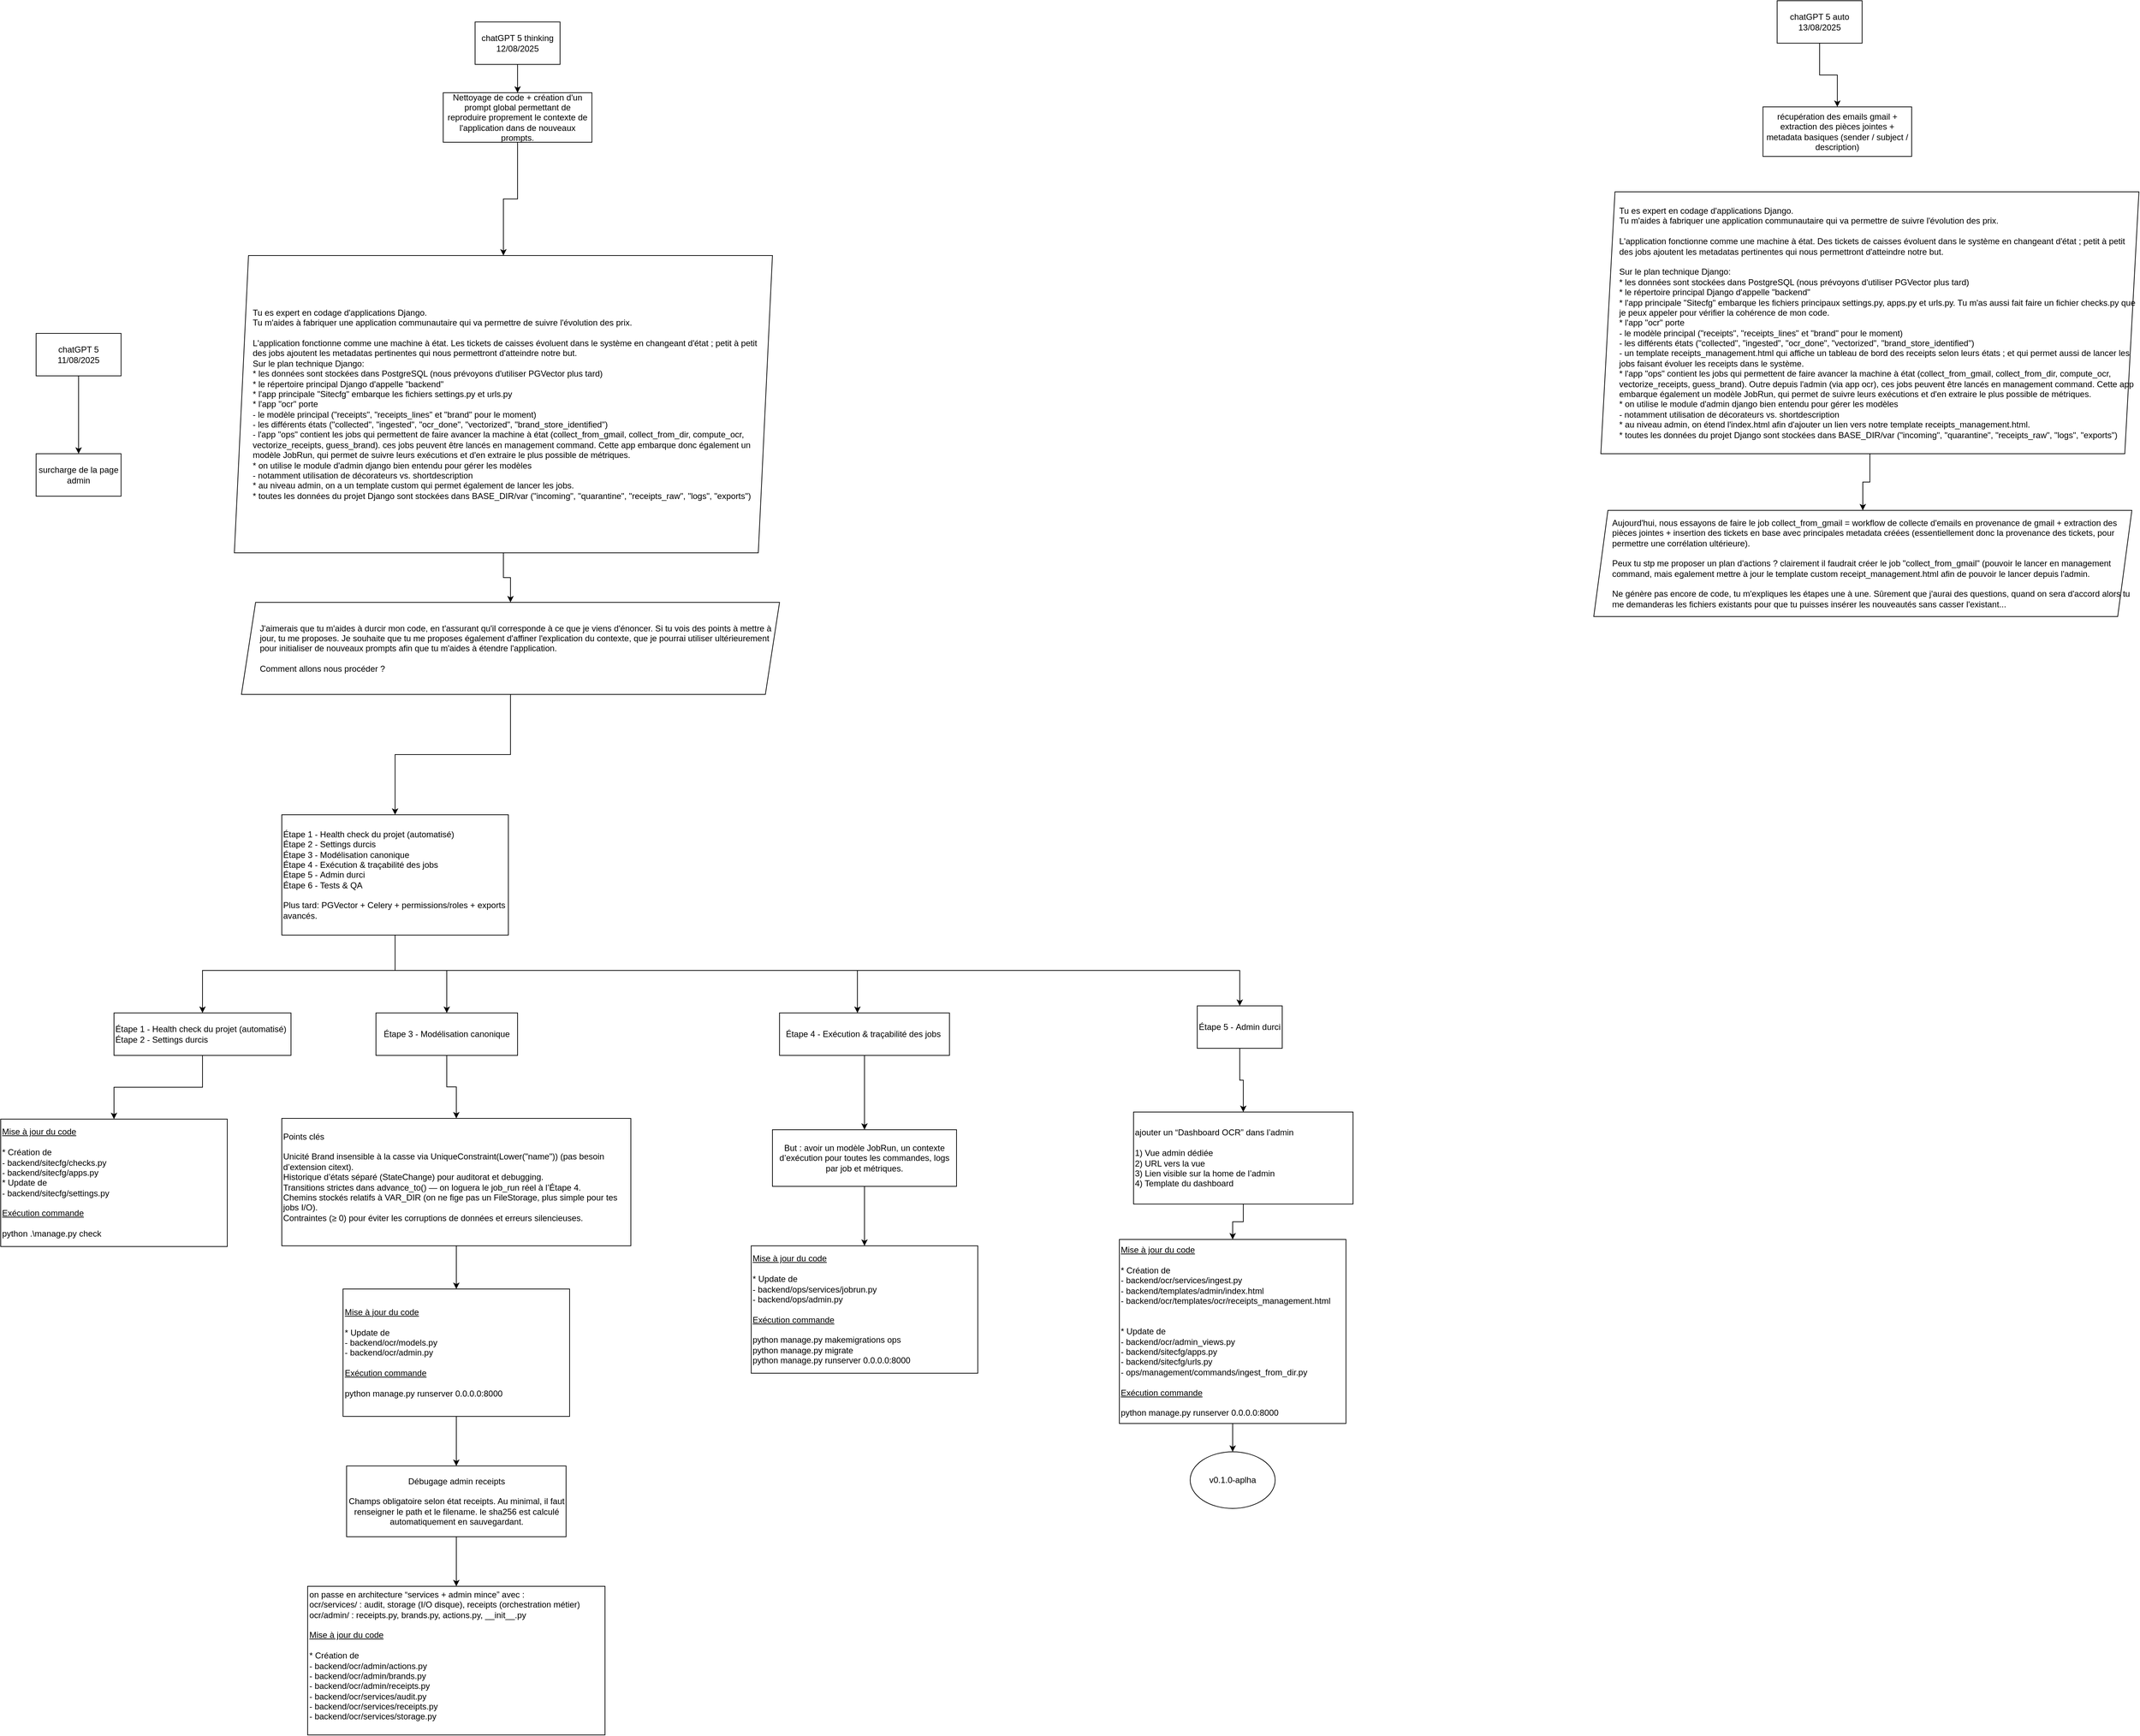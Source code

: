 <mxfile version="28.0.6">
  <diagram name="Page-1" id="8cAgOMzsa88dXhZdrE5C">
    <mxGraphModel dx="1042" dy="1891" grid="1" gridSize="10" guides="1" tooltips="1" connect="1" arrows="1" fold="1" page="1" pageScale="1" pageWidth="827" pageHeight="1169" math="0" shadow="0">
      <root>
        <mxCell id="0" />
        <mxCell id="1" parent="0" />
        <mxCell id="dkjHgfxtDHa3xEaJLgyd-1" style="edgeStyle=orthogonalEdgeStyle;rounded=0;orthogonalLoop=1;jettySize=auto;html=1;" parent="1" source="loap9uXRFmGftXZ2aNcR-1" target="loap9uXRFmGftXZ2aNcR-2" edge="1">
          <mxGeometry relative="1" as="geometry" />
        </mxCell>
        <mxCell id="loap9uXRFmGftXZ2aNcR-1" value="chatGPT 5&lt;div&gt;11/08/2025&lt;/div&gt;" style="rounded=0;whiteSpace=wrap;html=1;" parent="1" vertex="1">
          <mxGeometry x="160" y="60" width="120" height="60" as="geometry" />
        </mxCell>
        <mxCell id="loap9uXRFmGftXZ2aNcR-2" value="surcharge de la page admin" style="rounded=0;whiteSpace=wrap;html=1;" parent="1" vertex="1">
          <mxGeometry x="160" y="230" width="120" height="60" as="geometry" />
        </mxCell>
        <mxCell id="dkjHgfxtDHa3xEaJLgyd-6" style="edgeStyle=orthogonalEdgeStyle;rounded=0;orthogonalLoop=1;jettySize=auto;html=1;" parent="1" source="5na9Em1bIuvDeGic2Il7-7" target="dkjHgfxtDHa3xEaJLgyd-5" edge="1">
          <mxGeometry relative="1" as="geometry" />
        </mxCell>
        <mxCell id="5na9Em1bIuvDeGic2Il7-8" style="edgeStyle=orthogonalEdgeStyle;rounded=0;orthogonalLoop=1;jettySize=auto;html=1;" edge="1" parent="1" source="dkjHgfxtDHa3xEaJLgyd-2" target="5na9Em1bIuvDeGic2Il7-7">
          <mxGeometry relative="1" as="geometry" />
        </mxCell>
        <mxCell id="dkjHgfxtDHa3xEaJLgyd-2" value="Nettoyage de code + création d&#39;un prompt global permettant de reproduire proprement le contexte de l&#39;application dans de nouveaux prompts." style="rounded=0;whiteSpace=wrap;html=1;" parent="1" vertex="1">
          <mxGeometry x="735" y="-280" width="210" height="70" as="geometry" />
        </mxCell>
        <mxCell id="dkjHgfxtDHa3xEaJLgyd-3" style="edgeStyle=orthogonalEdgeStyle;rounded=0;orthogonalLoop=1;jettySize=auto;html=1;" parent="1" source="dkjHgfxtDHa3xEaJLgyd-4" target="dkjHgfxtDHa3xEaJLgyd-2" edge="1">
          <mxGeometry relative="1" as="geometry">
            <mxPoint x="840" y="-250" as="targetPoint" />
          </mxGeometry>
        </mxCell>
        <mxCell id="dkjHgfxtDHa3xEaJLgyd-4" value="chatGPT 5 thinking&lt;div&gt;12/08/2025&lt;/div&gt;" style="rounded=0;whiteSpace=wrap;html=1;" parent="1" vertex="1">
          <mxGeometry x="780" y="-380" width="120" height="60" as="geometry" />
        </mxCell>
        <mxCell id="dkjHgfxtDHa3xEaJLgyd-45" style="edgeStyle=orthogonalEdgeStyle;rounded=0;orthogonalLoop=1;jettySize=auto;html=1;" parent="1" source="dkjHgfxtDHa3xEaJLgyd-5" target="dkjHgfxtDHa3xEaJLgyd-44" edge="1">
          <mxGeometry relative="1" as="geometry" />
        </mxCell>
        <mxCell id="dkjHgfxtDHa3xEaJLgyd-5" value="&lt;div&gt;&lt;span style=&quot;background-color: transparent; color: light-dark(rgb(0, 0, 0), rgb(255, 255, 255));&quot;&gt;&lt;div style=&quot;&quot;&gt;J&#39;aimerais que tu m&#39;aides à durcir mon code, en t&#39;assurant qu&#39;il corresponde à ce que je viens d&#39;énoncer. Si tu vois des points à mettre à jour, tu me proposes. Je souhaite que tu me proposes également d&#39;affiner l&#39;explication du contexte, que je pourrai utiliser ultérieurement pour initialiser de nouveaux prompts afin que tu m&#39;aides à étendre l&#39;application.&lt;br&gt;&lt;br&gt;Comment allons nous procéder ?&lt;/div&gt;&lt;/span&gt;&lt;span style=&quot;background-color: transparent; color: light-dark(rgb(0, 0, 0), rgb(255, 255, 255));&quot;&gt;&lt;/span&gt;&lt;/div&gt;" style="shape=parallelogram;perimeter=parallelogramPerimeter;whiteSpace=wrap;html=1;fixedSize=1;align=left;spacingLeft=24;" parent="1" vertex="1">
          <mxGeometry x="450" y="440" width="760" height="130" as="geometry" />
        </mxCell>
        <mxCell id="dkjHgfxtDHa3xEaJLgyd-7" value="&lt;div&gt;&lt;span style=&quot;background-color: transparent; color: light-dark(rgb(0, 0, 0), rgb(255, 255, 255));&quot;&gt;Aujourd&#39;hui, nous essayons de faire le job&amp;nbsp;&lt;/span&gt;&lt;span style=&quot;background-color: transparent; color: light-dark(rgb(0, 0, 0), rgb(255, 255, 255));&quot;&gt;collect_from_gmail&amp;nbsp;&lt;/span&gt;&lt;span style=&quot;background-color: transparent; color: light-dark(rgb(0, 0, 0), rgb(255, 255, 255));&quot;&gt;= workflow de collecte d&#39;emails en provenance de gmail + extraction des pièces jointes + insertion des tickets en base avec principales metadata créées (essentiellement donc la provenance des tickets, pour permettre une corrélation ultérieure).&lt;/span&gt;&lt;/div&gt;&lt;div&gt;&lt;span style=&quot;background-color: transparent; color: light-dark(rgb(0, 0, 0), rgb(255, 255, 255));&quot;&gt;&lt;div style=&quot;&quot;&gt;&lt;span style=&quot;background-color: transparent; color: light-dark(rgb(0, 0, 0), rgb(255, 255, 255));&quot;&gt;&lt;br&gt;Peux tu stp me proposer un plan d&#39;actions ? clairement il faudrait créer le job &quot;collect_from_gmail&quot; (pouvoir le lancer en management command, mais egalement mettre à jour le template custom receipt_management.html afin de pouvoir le lancer depuis l&#39;admin.&lt;br&gt;&lt;br&gt;Ne génère pas encore de code, tu m&#39;expliques les étapes une à une. Sûrement que j&#39;aurai des questions, quand on sera d&#39;accord alors tu me demanderas les fichiers existants pour que tu puisses insérer les nouveautés sans casser l&#39;existant...&lt;/span&gt;&lt;/div&gt;&lt;/span&gt;&lt;span style=&quot;background-color: transparent; color: light-dark(rgb(0, 0, 0), rgb(255, 255, 255));&quot;&gt;&lt;/span&gt;&lt;/div&gt;" style="shape=parallelogram;perimeter=parallelogramPerimeter;whiteSpace=wrap;html=1;fixedSize=1;align=left;spacingLeft=24;" parent="1" vertex="1">
          <mxGeometry x="2360" y="310" width="760" height="150" as="geometry" />
        </mxCell>
        <mxCell id="dkjHgfxtDHa3xEaJLgyd-8" value="récupération des emails gmail + extraction des pièces jointes + metadata basiques (sender / subject / description)" style="rounded=0;whiteSpace=wrap;html=1;" parent="1" vertex="1">
          <mxGeometry x="2599" y="-260" width="210" height="70" as="geometry" />
        </mxCell>
        <mxCell id="dkjHgfxtDHa3xEaJLgyd-27" value="&lt;u&gt;Mise à jour du code&lt;/u&gt;&lt;div&gt;&lt;br&gt;* Création de&amp;nbsp;&lt;br&gt;&lt;div&gt;- backend/sitecfg/checks.py&lt;/div&gt;&lt;div&gt;- backend/sitecfg/apps.py&lt;br&gt;&lt;span style=&quot;text-align: center;&quot;&gt;* Update de&amp;nbsp;&lt;/span&gt;&lt;br style=&quot;text-align: center;&quot;&gt;&lt;span style=&quot;text-align: center;&quot;&gt;- backend/sitecfg/settings.py&lt;br&gt;&lt;br&gt;&lt;u&gt;Exécution&amp;nbsp;&lt;/u&gt;&lt;/span&gt;&lt;span style=&quot;text-align: center; background-color: transparent; color: light-dark(rgb(0, 0, 0), rgb(255, 255, 255));&quot;&gt;&lt;u&gt;commande&lt;br&gt;&lt;/u&gt;&lt;br&gt;&lt;/span&gt;&lt;span style=&quot;text-align: center;&quot;&gt;python .\manage.py check&lt;/span&gt;&lt;span style=&quot;text-align: center; background-color: transparent; color: light-dark(rgb(0, 0, 0), rgb(255, 255, 255));&quot;&gt;&lt;/span&gt;&lt;/div&gt;&lt;/div&gt;" style="rounded=0;whiteSpace=wrap;html=1;align=left;" parent="1" vertex="1">
          <mxGeometry x="110" y="1170" width="320" height="180" as="geometry" />
        </mxCell>
        <mxCell id="dkjHgfxtDHa3xEaJLgyd-48" style="edgeStyle=orthogonalEdgeStyle;rounded=0;orthogonalLoop=1;jettySize=auto;html=1;" parent="1" source="dkjHgfxtDHa3xEaJLgyd-44" target="dkjHgfxtDHa3xEaJLgyd-47" edge="1">
          <mxGeometry relative="1" as="geometry">
            <Array as="points">
              <mxPoint x="667" y="960" />
              <mxPoint x="395" y="960" />
            </Array>
          </mxGeometry>
        </mxCell>
        <mxCell id="dkjHgfxtDHa3xEaJLgyd-51" style="edgeStyle=orthogonalEdgeStyle;rounded=0;orthogonalLoop=1;jettySize=auto;html=1;" parent="1" source="dkjHgfxtDHa3xEaJLgyd-44" target="dkjHgfxtDHa3xEaJLgyd-50" edge="1">
          <mxGeometry relative="1" as="geometry">
            <mxPoint x="827" y="970" as="sourcePoint" />
            <mxPoint x="1470" y="1155" as="targetPoint" />
            <Array as="points">
              <mxPoint x="667" y="960" />
              <mxPoint x="1860" y="960" />
            </Array>
          </mxGeometry>
        </mxCell>
        <mxCell id="dkjHgfxtDHa3xEaJLgyd-55" style="edgeStyle=orthogonalEdgeStyle;rounded=0;orthogonalLoop=1;jettySize=auto;html=1;" parent="1" source="dkjHgfxtDHa3xEaJLgyd-44" target="dkjHgfxtDHa3xEaJLgyd-54" edge="1">
          <mxGeometry relative="1" as="geometry">
            <Array as="points">
              <mxPoint x="667" y="960" />
              <mxPoint x="740" y="960" />
            </Array>
          </mxGeometry>
        </mxCell>
        <mxCell id="dkjHgfxtDHa3xEaJLgyd-44" value="&lt;span style=&quot;text-align: center;&quot; data-end=&quot;276&quot; data-start=&quot;227&quot;&gt;&lt;span style=&quot;&quot; data-end=&quot;276&quot; data-start=&quot;227&quot;&gt;Étape 1 -&amp;nbsp;&lt;/span&gt;Health check du projet (automatisé)&lt;br&gt;&lt;/span&gt;&lt;div&gt;&lt;span style=&quot;text-align: center;&quot; data-end=&quot;276&quot; data-start=&quot;227&quot;&gt;&lt;span data-end=&quot;721&quot; data-start=&quot;692&quot;&gt;&lt;span style=&quot;background-color: transparent; color: light-dark(rgb(0, 0, 0), rgb(255, 255, 255));&quot; data-end=&quot;276&quot; data-start=&quot;227&quot;&gt;&lt;span data-end=&quot;721&quot; data-start=&quot;692&quot;&gt;Étape 2 -&amp;nbsp;&lt;/span&gt;&lt;/span&gt;Settings durcis&lt;br&gt;&lt;span data-end=&quot;1105&quot; data-start=&quot;1069&quot;&gt;&lt;span data-end=&quot;276&quot; data-start=&quot;227&quot;&gt;&lt;span data-end=&quot;721&quot; data-start=&quot;692&quot;&gt;&lt;span data-end=&quot;1105&quot; data-start=&quot;1069&quot;&gt;Étape 3 -&amp;nbsp;&lt;/span&gt;&lt;/span&gt;&lt;/span&gt;Modélisation canonique&lt;br&gt;&lt;span data-end=&quot;1663&quot; data-start=&quot;1617&quot;&gt;&lt;span data-end=&quot;276&quot; data-start=&quot;227&quot;&gt;&lt;span data-end=&quot;721&quot; data-start=&quot;692&quot;&gt;&lt;span data-end=&quot;1105&quot; data-start=&quot;1069&quot;&gt;&lt;span data-end=&quot;1663&quot; data-start=&quot;1617&quot;&gt;Étape 4 -&amp;nbsp;&lt;/span&gt;&lt;/span&gt;&lt;/span&gt;&lt;/span&gt;Exécution &amp;amp; traçabilité des jobs&amp;nbsp;&lt;/span&gt;&lt;/span&gt;&lt;/span&gt;&lt;/span&gt;&lt;/div&gt;&lt;div&gt;&lt;span style=&quot;text-align: center;&quot; data-end=&quot;276&quot; data-start=&quot;227&quot;&gt;&lt;span data-end=&quot;721&quot; data-start=&quot;692&quot;&gt;&lt;span data-end=&quot;1105&quot; data-start=&quot;1069&quot;&gt;&lt;span data-end=&quot;1663&quot; data-start=&quot;1617&quot;&gt;&lt;span data-end=&quot;2118&quot; data-start=&quot;2093&quot;&gt;&lt;span style=&quot;background-color: transparent; color: light-dark(rgb(0, 0, 0), rgb(255, 255, 255));&quot; data-end=&quot;276&quot; data-start=&quot;227&quot;&gt;&lt;span data-end=&quot;721&quot; data-start=&quot;692&quot;&gt;Étape 5 -&amp;nbsp;&lt;/span&gt;&lt;/span&gt;Admin durci&lt;/span&gt;&lt;/span&gt;&lt;/span&gt;&lt;/span&gt;&lt;/span&gt;&lt;/div&gt;&lt;div&gt;&lt;span style=&quot;text-align: center;&quot; data-end=&quot;276&quot; data-start=&quot;227&quot;&gt;&lt;span data-end=&quot;721&quot; data-start=&quot;692&quot;&gt;&lt;span data-end=&quot;1105&quot; data-start=&quot;1069&quot;&gt;&lt;span data-end=&quot;1663&quot; data-start=&quot;1617&quot;&gt;&lt;span data-end=&quot;2118&quot; data-start=&quot;2093&quot;&gt;&lt;span data-end=&quot;2527&quot; data-start=&quot;2503&quot;&gt;&lt;span style=&quot;background-color: transparent; color: light-dark(rgb(0, 0, 0), rgb(255, 255, 255));&quot; data-end=&quot;276&quot; data-start=&quot;227&quot;&gt;&lt;span data-end=&quot;721&quot; data-start=&quot;692&quot;&gt;Étape 6 -&amp;nbsp;&lt;/span&gt;&lt;/span&gt;Tests &amp;amp; QA&lt;/span&gt;&lt;/span&gt;&lt;/span&gt;&lt;/span&gt;&lt;/span&gt;&lt;/span&gt;&lt;/div&gt;&lt;div&gt;&lt;span style=&quot;background-color: transparent; color: light-dark(rgb(0, 0, 0), rgb(255, 255, 255)); text-align: center;&quot;&gt;&lt;br&gt;&lt;/span&gt;&lt;/div&gt;&lt;div&gt;&lt;span style=&quot;background-color: transparent; color: light-dark(rgb(0, 0, 0), rgb(255, 255, 255)); text-align: center;&quot;&gt;Plus tard:&amp;nbsp;PGVector + Celery + permissions/roles + exports avancés.&lt;/span&gt;&lt;/div&gt;" style="rounded=0;whiteSpace=wrap;html=1;align=left;fontStyle=0" parent="1" vertex="1">
          <mxGeometry x="507" y="740" width="320" height="170" as="geometry" />
        </mxCell>
        <mxCell id="dkjHgfxtDHa3xEaJLgyd-49" style="edgeStyle=orthogonalEdgeStyle;rounded=0;orthogonalLoop=1;jettySize=auto;html=1;" parent="1" source="dkjHgfxtDHa3xEaJLgyd-47" target="dkjHgfxtDHa3xEaJLgyd-27" edge="1">
          <mxGeometry relative="1" as="geometry" />
        </mxCell>
        <mxCell id="dkjHgfxtDHa3xEaJLgyd-47" value="&lt;span data-start=&quot;227&quot; data-end=&quot;276&quot;&gt;&lt;span data-start=&quot;227&quot; data-end=&quot;276&quot;&gt;Étape 1 -&amp;nbsp;&lt;/span&gt;Health check du projet (automatisé)&lt;br&gt;&lt;span data-start=&quot;227&quot; data-end=&quot;276&quot; style=&quot;color: light-dark(rgb(0, 0, 0), rgb(255, 255, 255)); background-color: transparent;&quot;&gt;&lt;span data-start=&quot;692&quot; data-end=&quot;721&quot;&gt;Étape 2 -&amp;nbsp;&lt;/span&gt;&lt;/span&gt;Settings durcis&lt;br&gt;&lt;/span&gt;" style="rounded=0;whiteSpace=wrap;html=1;align=left;" parent="1" vertex="1">
          <mxGeometry x="270" y="1020" width="250" height="60" as="geometry" />
        </mxCell>
        <mxCell id="dkjHgfxtDHa3xEaJLgyd-53" style="edgeStyle=orthogonalEdgeStyle;rounded=0;orthogonalLoop=1;jettySize=auto;html=1;" parent="1" source="dkjHgfxtDHa3xEaJLgyd-50" target="dkjHgfxtDHa3xEaJLgyd-52" edge="1">
          <mxGeometry relative="1" as="geometry" />
        </mxCell>
        <mxCell id="dkjHgfxtDHa3xEaJLgyd-50" value="&lt;div style=&quot;text-align: left;&quot;&gt;&lt;span style=&quot;text-align: center;&quot; data-end=&quot;276&quot; data-start=&quot;227&quot;&gt;&lt;span style=&quot;background-color: transparent; color: light-dark(rgb(0, 0, 0), rgb(255, 255, 255));&quot; data-end=&quot;276&quot; data-start=&quot;227&quot;&gt;&lt;span data-end=&quot;721&quot; data-start=&quot;692&quot;&gt;Étape 5 -&amp;nbsp;&lt;/span&gt;&lt;/span&gt;Admin durci&lt;/span&gt;&lt;/div&gt;" style="rounded=0;whiteSpace=wrap;html=1;" parent="1" vertex="1">
          <mxGeometry x="1800" y="1010" width="120" height="60" as="geometry" />
        </mxCell>
        <mxCell id="5na9Em1bIuvDeGic2Il7-2" style="edgeStyle=orthogonalEdgeStyle;rounded=0;orthogonalLoop=1;jettySize=auto;html=1;" edge="1" parent="1" source="dkjHgfxtDHa3xEaJLgyd-52" target="5na9Em1bIuvDeGic2Il7-1">
          <mxGeometry relative="1" as="geometry" />
        </mxCell>
        <mxCell id="dkjHgfxtDHa3xEaJLgyd-52" value="&lt;div&gt;ajouter un “Dashboard OCR” dans l’admin&lt;/div&gt;&lt;div&gt;&lt;br&gt;&lt;/div&gt;&lt;div&gt;1) Vue admin dédiée&lt;/div&gt;&lt;div&gt;2) URL vers la vue&lt;/div&gt;&lt;div&gt;3) Lien visible sur la home de l’admin&lt;/div&gt;&lt;div&gt;4) Template du dashboard&lt;/div&gt;" style="rounded=0;whiteSpace=wrap;html=1;align=left;" parent="1" vertex="1">
          <mxGeometry x="1710" y="1160" width="310" height="130" as="geometry" />
        </mxCell>
        <mxCell id="dkjHgfxtDHa3xEaJLgyd-57" style="edgeStyle=orthogonalEdgeStyle;rounded=0;orthogonalLoop=1;jettySize=auto;html=1;" parent="1" source="dkjHgfxtDHa3xEaJLgyd-54" target="dkjHgfxtDHa3xEaJLgyd-56" edge="1">
          <mxGeometry relative="1" as="geometry" />
        </mxCell>
        <mxCell id="dkjHgfxtDHa3xEaJLgyd-54" value="&lt;span data-end=&quot;276&quot; data-start=&quot;227&quot;&gt;Étape 3 -&amp;nbsp;&lt;/span&gt;Modélisation canonique" style="rounded=0;whiteSpace=wrap;html=1;" parent="1" vertex="1">
          <mxGeometry x="640" y="1020" width="200" height="60" as="geometry" />
        </mxCell>
        <mxCell id="qobuwuR_mwM1VG5iIdwQ-2" style="edgeStyle=orthogonalEdgeStyle;rounded=0;orthogonalLoop=1;jettySize=auto;html=1;" parent="1" source="dkjHgfxtDHa3xEaJLgyd-56" target="qobuwuR_mwM1VG5iIdwQ-1" edge="1">
          <mxGeometry relative="1" as="geometry" />
        </mxCell>
        <mxCell id="dkjHgfxtDHa3xEaJLgyd-56" value="Points clés&lt;div&gt;&lt;br&gt;&lt;div&gt;Unicité Brand insensible à la casse via UniqueConstraint(Lower(&quot;name&quot;)) (pas besoin d’extension citext).&lt;/div&gt;&lt;div&gt;Historique d’états séparé (StateChange) pour auditorat et debugging.&lt;/div&gt;&lt;div&gt;Transitions strictes dans advance_to() — on loguera le job_run réel à l’Étape 4.&lt;/div&gt;&lt;div&gt;Chemins stockés relatifs à VAR_DIR (on ne fige pas un FileStorage, plus simple pour tes jobs I/O).&lt;/div&gt;&lt;div&gt;Contraintes (≥ 0) pour éviter les corruptions de données et erreurs silencieuses.&lt;/div&gt;&lt;div&gt;&lt;br&gt;&lt;/div&gt;&lt;/div&gt;" style="rounded=0;whiteSpace=wrap;html=1;align=left;" parent="1" vertex="1">
          <mxGeometry x="507" y="1169" width="493" height="180" as="geometry" />
        </mxCell>
        <mxCell id="qobuwuR_mwM1VG5iIdwQ-4" style="edgeStyle=orthogonalEdgeStyle;rounded=0;orthogonalLoop=1;jettySize=auto;html=1;" parent="1" source="qobuwuR_mwM1VG5iIdwQ-1" target="qobuwuR_mwM1VG5iIdwQ-3" edge="1">
          <mxGeometry relative="1" as="geometry" />
        </mxCell>
        <mxCell id="qobuwuR_mwM1VG5iIdwQ-1" value="&lt;u&gt;Mise à jour du code&lt;/u&gt;&lt;div&gt;&lt;br&gt;&lt;div&gt;&lt;span style=&quot;text-align: center;&quot;&gt;* Update de&amp;nbsp;&lt;/span&gt;&lt;br style=&quot;text-align: center;&quot;&gt;&lt;span style=&quot;text-align: center;&quot;&gt;- backend/ocr/models.py&lt;br&gt;&lt;/span&gt;&lt;span style=&quot;text-align: center;&quot;&gt;- backend/ocr/admin.py&lt;/span&gt;&lt;br style=&quot;text-align: center;&quot;&gt;&lt;span style=&quot;text-align: center;&quot;&gt;&lt;br&gt;&lt;/span&gt;&lt;/div&gt;&lt;div&gt;&lt;span style=&quot;text-align: center;&quot;&gt;&lt;u&gt;Exécution&amp;nbsp;&lt;/u&gt;&lt;/span&gt;&lt;span style=&quot;text-align: center; background-color: transparent; color: light-dark(rgb(0, 0, 0), rgb(255, 255, 255));&quot;&gt;&lt;u&gt;commande&lt;br&gt;&lt;/u&gt;&lt;br&gt;&lt;/span&gt;&lt;span style=&quot;text-align: center;&quot;&gt;python&amp;nbsp;&lt;/span&gt;&lt;span style=&quot;text-align: center; background-color: transparent;&quot;&gt;&lt;/span&gt;&lt;span style=&quot;background-color: transparent;&quot;&gt;manage.py runserver 0.0.0.0:8000&lt;/span&gt;&lt;/div&gt;&lt;/div&gt;" style="rounded=0;whiteSpace=wrap;html=1;align=left;" parent="1" vertex="1">
          <mxGeometry x="593.5" y="1410" width="320" height="180" as="geometry" />
        </mxCell>
        <mxCell id="qobuwuR_mwM1VG5iIdwQ-6" style="edgeStyle=orthogonalEdgeStyle;rounded=0;orthogonalLoop=1;jettySize=auto;html=1;" parent="1" source="qobuwuR_mwM1VG5iIdwQ-3" target="qobuwuR_mwM1VG5iIdwQ-5" edge="1">
          <mxGeometry relative="1" as="geometry" />
        </mxCell>
        <mxCell id="qobuwuR_mwM1VG5iIdwQ-3" value="Débugage admin receipts&lt;br&gt;&lt;br&gt;Champs obligatoire selon état receipts. Au minimal, il faut renseigner le path et le filename. le sha256 est calculé automatiquement en sauvegardant." style="rounded=0;whiteSpace=wrap;html=1;" parent="1" vertex="1">
          <mxGeometry x="598.5" y="1660" width="310" height="100" as="geometry" />
        </mxCell>
        <mxCell id="qobuwuR_mwM1VG5iIdwQ-5" value="&lt;div&gt;on passe en architecture “services + admin mince” avec :&lt;/div&gt;&lt;div&gt;ocr/services/ : audit, storage (I/O disque), receipts (orchestration métier)&lt;/div&gt;&lt;div&gt;ocr/admin/ : receipts.py, brands.py, actions.py, __init__.py&lt;/div&gt;&lt;div&gt;&lt;br&gt;&lt;u&gt;Mise à jour du code&lt;/u&gt;&lt;div&gt;&lt;br&gt;&lt;div&gt;&lt;span style=&quot;text-align: center;&quot;&gt;* Création de&amp;nbsp;&lt;br&gt;-&amp;nbsp;&lt;/span&gt;&lt;span style=&quot;background-color: transparent;&quot;&gt;backend/ocr/admin/actions.py&lt;/span&gt;&lt;/div&gt;&lt;div&gt;&lt;span style=&quot;text-align: center; background-color: transparent; color: light-dark(rgb(0, 0, 0), rgb(255, 255, 255));&quot;&gt;- backend/ocr/admin/brands.py&lt;/span&gt;&lt;/div&gt;&lt;div&gt;&lt;span style=&quot;text-align: center; background-color: transparent; color: light-dark(rgb(0, 0, 0), rgb(255, 255, 255));&quot;&gt;- backend/ocr/admin/receipts.py&lt;/span&gt;&lt;/div&gt;&lt;div&gt;&lt;span style=&quot;text-align: center; background-color: transparent; color: light-dark(rgb(0, 0, 0), rgb(255, 255, 255));&quot;&gt;- backend/ocr/services/audit.py&lt;/span&gt;&lt;/div&gt;&lt;div&gt;&lt;span style=&quot;text-align: center; background-color: transparent; color: light-dark(rgb(0, 0, 0), rgb(255, 255, 255));&quot;&gt;- backend/ocr/services/receipts.py&lt;/span&gt;&lt;/div&gt;&lt;div&gt;&lt;span style=&quot;text-align: center; background-color: transparent; color: light-dark(rgb(0, 0, 0), rgb(255, 255, 255));&quot;&gt;- backend/ocr/services/storage.py&lt;/span&gt;&lt;/div&gt;&lt;div&gt;&lt;span style=&quot;text-align: center;&quot;&gt;&amp;nbsp;&lt;/span&gt;&lt;br style=&quot;text-align: center;&quot;&gt;&lt;/div&gt;&lt;/div&gt;&lt;/div&gt;" style="rounded=0;whiteSpace=wrap;html=1;align=left;" parent="1" vertex="1">
          <mxGeometry x="543.5" y="1830" width="420" height="210" as="geometry" />
        </mxCell>
        <mxCell id="qobuwuR_mwM1VG5iIdwQ-10" style="edgeStyle=orthogonalEdgeStyle;rounded=0;orthogonalLoop=1;jettySize=auto;html=1;" parent="1" source="qobuwuR_mwM1VG5iIdwQ-7" target="qobuwuR_mwM1VG5iIdwQ-9" edge="1">
          <mxGeometry relative="1" as="geometry" />
        </mxCell>
        <mxCell id="qobuwuR_mwM1VG5iIdwQ-7" value="&lt;div style=&quot;text-align: left;&quot;&gt;&lt;span style=&quot;text-align: center;&quot; data-end=&quot;276&quot; data-start=&quot;227&quot;&gt;&lt;span data-end=&quot;276&quot; data-start=&quot;227&quot;&gt;&lt;span data-end=&quot;721&quot; data-start=&quot;692&quot;&gt;&lt;span data-end=&quot;1105&quot; data-start=&quot;1069&quot;&gt;&lt;span data-end=&quot;1663&quot; data-start=&quot;1617&quot;&gt;Étape 4 -&amp;nbsp;&lt;/span&gt;&lt;/span&gt;&lt;/span&gt;&lt;/span&gt;Exécution &amp;amp; traçabilité des jobs&amp;nbsp;&lt;/span&gt;&lt;/div&gt;" style="rounded=0;whiteSpace=wrap;html=1;" parent="1" vertex="1">
          <mxGeometry x="1210" y="1020" width="240" height="60" as="geometry" />
        </mxCell>
        <mxCell id="qobuwuR_mwM1VG5iIdwQ-8" style="edgeStyle=orthogonalEdgeStyle;rounded=0;orthogonalLoop=1;jettySize=auto;html=1;" parent="1" source="dkjHgfxtDHa3xEaJLgyd-44" target="qobuwuR_mwM1VG5iIdwQ-7" edge="1">
          <mxGeometry relative="1" as="geometry">
            <mxPoint x="840" y="990" as="sourcePoint" />
            <mxPoint x="913" y="1100" as="targetPoint" />
            <Array as="points">
              <mxPoint x="667" y="960" />
              <mxPoint x="1320" y="960" />
            </Array>
          </mxGeometry>
        </mxCell>
        <mxCell id="qobuwuR_mwM1VG5iIdwQ-12" style="edgeStyle=orthogonalEdgeStyle;rounded=0;orthogonalLoop=1;jettySize=auto;html=1;" parent="1" source="qobuwuR_mwM1VG5iIdwQ-9" target="qobuwuR_mwM1VG5iIdwQ-11" edge="1">
          <mxGeometry relative="1" as="geometry" />
        </mxCell>
        <mxCell id="qobuwuR_mwM1VG5iIdwQ-9" value="But : avoir un modèle JobRun, un contexte d’exécution pour toutes les commandes, logs par job et métriques." style="rounded=0;whiteSpace=wrap;html=1;" parent="1" vertex="1">
          <mxGeometry x="1200" y="1185" width="260" height="80" as="geometry" />
        </mxCell>
        <mxCell id="qobuwuR_mwM1VG5iIdwQ-11" value="&lt;u&gt;Mise à jour du code&lt;/u&gt;&lt;div&gt;&lt;br&gt;&lt;div&gt;&lt;span style=&quot;text-align: center;&quot;&gt;* Update de&amp;nbsp;&lt;/span&gt;&lt;br style=&quot;text-align: center;&quot;&gt;&lt;span style=&quot;text-align: center;&quot;&gt;- backend/ops/services/jobrun.py&lt;br&gt;&lt;/span&gt;&lt;span style=&quot;text-align: center;&quot;&gt;- backend/ops/admin.py&lt;/span&gt;&lt;br style=&quot;text-align: center;&quot;&gt;&lt;span style=&quot;text-align: center;&quot;&gt;&lt;br&gt;&lt;/span&gt;&lt;/div&gt;&lt;div&gt;&lt;span style=&quot;text-align: center;&quot;&gt;&lt;u&gt;Exécution&amp;nbsp;&lt;/u&gt;&lt;/span&gt;&lt;span style=&quot;text-align: center; background-color: transparent;&quot;&gt;&lt;u style=&quot;color: light-dark(rgb(0, 0, 0), rgb(255, 255, 255));&quot;&gt;commande&lt;br&gt;&lt;/u&gt;&lt;br&gt;python manage.py makemigrations ops&lt;/span&gt;&lt;/div&gt;&lt;div&gt;&lt;span style=&quot;text-align: center; background-color: transparent;&quot;&gt;python manage.py migrate&lt;br&gt;&lt;/span&gt;&lt;span style=&quot;text-align: center;&quot;&gt;python&amp;nbsp;&lt;/span&gt;&lt;span style=&quot;text-align: center; background-color: transparent;&quot;&gt;&lt;/span&gt;&lt;span style=&quot;background-color: transparent;&quot;&gt;manage.py runserver 0.0.0.0:8000&lt;/span&gt;&lt;/div&gt;&lt;/div&gt;" style="rounded=0;whiteSpace=wrap;html=1;align=left;" parent="1" vertex="1">
          <mxGeometry x="1170" y="1349" width="320" height="180" as="geometry" />
        </mxCell>
        <mxCell id="5na9Em1bIuvDeGic2Il7-4" style="edgeStyle=orthogonalEdgeStyle;rounded=0;orthogonalLoop=1;jettySize=auto;html=1;" edge="1" parent="1" source="5na9Em1bIuvDeGic2Il7-1" target="5na9Em1bIuvDeGic2Il7-3">
          <mxGeometry relative="1" as="geometry" />
        </mxCell>
        <mxCell id="5na9Em1bIuvDeGic2Il7-1" value="&lt;u&gt;Mise à jour du code&lt;/u&gt;&lt;div&gt;&lt;br&gt;* Création de&amp;nbsp;&lt;/div&gt;&lt;div&gt;&lt;div&gt;- backend/ocr/services/ingest.py&lt;/div&gt;&lt;div&gt;- backend/templates/admin/index.html&lt;/div&gt;&lt;div&gt;- backend/ocr/templates/ocr/receipts_management.html&lt;/div&gt;&lt;div&gt;&lt;span style=&quot;text-align: center;&quot;&gt;&lt;br&gt;&lt;br&gt;* Update de&amp;nbsp;&lt;/span&gt;&lt;/div&gt;&lt;div&gt;&lt;span style=&quot;text-align: center; background-color: transparent; color: light-dark(rgb(0, 0, 0), rgb(255, 255, 255));&quot;&gt;- backend/ocr/admin_views.py&lt;/span&gt;&lt;/div&gt;&lt;div&gt;&lt;span style=&quot;text-align: center; background-color: transparent; color: light-dark(rgb(0, 0, 0), rgb(255, 255, 255));&quot;&gt;- backend/sitecfg/apps.py&lt;/span&gt;&lt;/div&gt;&lt;div&gt;&lt;span style=&quot;text-align: center; background-color: transparent; color: light-dark(rgb(0, 0, 0), rgb(255, 255, 255));&quot;&gt;- backend/sitecfg/urls.py&lt;/span&gt;&lt;/div&gt;&lt;div&gt;&lt;span style=&quot;text-align: center; background-color: transparent; color: light-dark(rgb(0, 0, 0), rgb(255, 255, 255));&quot;&gt;- ops/management/commands/ingest_from_dir.py&lt;/span&gt;&lt;span style=&quot;text-align: center;&quot;&gt;&lt;br&gt;&lt;/span&gt;&lt;/div&gt;&lt;div&gt;&lt;span style=&quot;text-align: center;&quot;&gt;&lt;u&gt;&lt;br&gt;&lt;/u&gt;&lt;/span&gt;&lt;/div&gt;&lt;div&gt;&lt;span style=&quot;text-align: center;&quot;&gt;&lt;u&gt;Exécution&amp;nbsp;&lt;/u&gt;&lt;/span&gt;&lt;span style=&quot;text-align: center; background-color: transparent;&quot;&gt;&lt;u style=&quot;color: light-dark(rgb(0, 0, 0), rgb(255, 255, 255));&quot;&gt;commande&lt;br&gt;&lt;/u&gt;&lt;/span&gt;&lt;span style=&quot;background-color: transparent; color: light-dark(rgb(0, 0, 0), rgb(255, 255, 255)); text-align: center;&quot;&gt;&lt;br&gt;&lt;/span&gt;&lt;/div&gt;&lt;div&gt;&lt;span style=&quot;background-color: transparent; color: light-dark(rgb(0, 0, 0), rgb(255, 255, 255)); text-align: center;&quot;&gt;python&amp;nbsp;&lt;/span&gt;&lt;span style=&quot;background-color: transparent; color: light-dark(rgb(0, 0, 0), rgb(255, 255, 255)); text-align: center;&quot;&gt;&lt;/span&gt;&lt;span style=&quot;background-color: transparent; color: light-dark(rgb(0, 0, 0), rgb(255, 255, 255));&quot;&gt;manage.py runserver 0.0.0.0:8000&lt;/span&gt;&lt;span style=&quot;text-align: center; background-color: transparent;&quot;&gt;&lt;/span&gt;&lt;/div&gt;&lt;/div&gt;" style="rounded=0;whiteSpace=wrap;html=1;align=left;" vertex="1" parent="1">
          <mxGeometry x="1690" y="1340" width="320" height="260" as="geometry" />
        </mxCell>
        <mxCell id="5na9Em1bIuvDeGic2Il7-3" value="v0.1.0-aplha" style="ellipse;whiteSpace=wrap;html=1;" vertex="1" parent="1">
          <mxGeometry x="1790" y="1640" width="120" height="80" as="geometry" />
        </mxCell>
        <mxCell id="5na9Em1bIuvDeGic2Il7-6" style="edgeStyle=orthogonalEdgeStyle;rounded=0;orthogonalLoop=1;jettySize=auto;html=1;" edge="1" parent="1" source="5na9Em1bIuvDeGic2Il7-5" target="dkjHgfxtDHa3xEaJLgyd-8">
          <mxGeometry relative="1" as="geometry" />
        </mxCell>
        <mxCell id="5na9Em1bIuvDeGic2Il7-5" value="chatGPT 5 auto&lt;div&gt;13/08/2025&lt;/div&gt;" style="rounded=0;whiteSpace=wrap;html=1;" vertex="1" parent="1">
          <mxGeometry x="2619" y="-410" width="120" height="60" as="geometry" />
        </mxCell>
        <mxCell id="5na9Em1bIuvDeGic2Il7-7" value="Tu es expert en codage d&#39;applications Django.&lt;br&gt;Tu m&#39;aides à fabriquer une application communautaire qui va permettre de suivre l&#39;évolution des prix.&lt;br&gt;&lt;br&gt;L&#39;application fonctionne comme une machine à état. Les tickets de caisses évoluent dans le système en changeant d&#39;état ; petit à petit des jobs ajoutent les metadatas pertinentes qui nous permettront d&#39;atteindre notre but.&lt;br&gt;Sur le plan technique Django:&lt;br&gt;* les données sont stockées dans PostgreSQL (nous prévoyons d&#39;utiliser PGVector plus tard)&lt;br&gt;* le répertoire principal Django d&#39;appelle &quot;backend&quot;&lt;br&gt;* l&#39;app principale &quot;Sitecfg&quot; embarque les fichiers settings.py et urls.py&lt;br&gt;* l&#39;app &quot;ocr&quot; porte&lt;br&gt;- le modèle principal (&quot;receipts&quot;, &quot;receipts_lines&quot; et &quot;brand&quot; pour le moment)&lt;div&gt;- les différents états (&lt;span style=&quot;background-color: transparent;&quot;&gt;&quot;collected&quot;, &quot;ingested&quot;,&amp;nbsp;&lt;/span&gt;&lt;span style=&quot;background-color: transparent; color: light-dark(rgb(0, 0, 0), rgb(255, 255, 255));&quot;&gt;&quot;ocr_done&quot;,&amp;nbsp;&lt;/span&gt;&lt;span style=&quot;background-color: transparent; color: light-dark(rgb(0, 0, 0), rgb(255, 255, 255));&quot;&gt;&quot;vectorized&quot;,&amp;nbsp;&lt;/span&gt;&lt;span style=&quot;background-color: transparent; color: light-dark(rgb(0, 0, 0), rgb(255, 255, 255));&quot;&gt;&quot;brand_store_identified&quot;&lt;/span&gt;&lt;span style=&quot;background-color: transparent; color: light-dark(rgb(0, 0, 0), rgb(255, 255, 255));&quot;&gt;)&lt;/span&gt;&lt;/div&gt;&lt;div&gt;&lt;span style=&quot;background-color: transparent; color: light-dark(rgb(0, 0, 0), rgb(255, 255, 255));&quot;&gt;- l&#39;app &quot;ops&quot; contient les&amp;nbsp;jobs qui permettent de faire avancer la machine à état (collect_from_gmail, collect_from_dir, compute_ocr, vectorize_receipts, guess_brand).&amp;nbsp;&lt;/span&gt;&lt;span style=&quot;background-color: transparent; color: light-dark(rgb(0, 0, 0), rgb(255, 255, 255));&quot;&gt;ces jobs peuvent être lancés en management command. Cette app embarque donc également un modèle JobRun, qui permet de suivre leurs exécutions et d&#39;en extraire le plus possible de métriques.&lt;/span&gt;&lt;/div&gt;&lt;div&gt;&lt;span style=&quot;background-color: transparent; color: light-dark(rgb(0, 0, 0), rgb(255, 255, 255));&quot;&gt;* on utilise le module d&#39;admin django bien entendu pour gérer les modèles&lt;/span&gt;&lt;/div&gt;&lt;div&gt;&lt;span style=&quot;background-color: transparent; color: light-dark(rgb(0, 0, 0), rgb(255, 255, 255));&quot;&gt;- notamment utilisation de décorateurs vs. shortdescription&lt;/span&gt;&lt;/div&gt;&lt;div&gt;&lt;span style=&quot;background-color: transparent; color: light-dark(rgb(0, 0, 0), rgb(255, 255, 255));&quot;&gt;* au niveau admin, on a un template custom qui permet également de lancer les jobs.&lt;/span&gt;&lt;/div&gt;&lt;div&gt;* toutes les données du projet Django sont stockées dans&amp;nbsp;BASE_DIR/var (&quot;&lt;span style=&quot;background-color: transparent; color: light-dark(rgb(0, 0, 0), rgb(255, 255, 255));&quot;&gt;incoming&quot;, &quot;&lt;/span&gt;&lt;span style=&quot;background-color: transparent; color: light-dark(rgb(0, 0, 0), rgb(255, 255, 255));&quot;&gt;quarantine&quot;, &quot;&lt;/span&gt;&lt;span style=&quot;background-color: transparent; color: light-dark(rgb(0, 0, 0), rgb(255, 255, 255));&quot;&gt;receipts_raw&quot;, &quot;&lt;/span&gt;&lt;span style=&quot;background-color: transparent; color: light-dark(rgb(0, 0, 0), rgb(255, 255, 255));&quot;&gt;logs&quot;, &quot;&lt;/span&gt;&lt;span style=&quot;background-color: transparent; color: light-dark(rgb(0, 0, 0), rgb(255, 255, 255));&quot;&gt;exports&quot;)&lt;/span&gt;&lt;span style=&quot;background-color: transparent; color: light-dark(rgb(0, 0, 0), rgb(255, 255, 255));&quot;&gt;&lt;/span&gt;&lt;/div&gt;" style="shape=parallelogram;perimeter=parallelogramPerimeter;whiteSpace=wrap;html=1;fixedSize=1;align=left;spacingLeft=24;" vertex="1" parent="1">
          <mxGeometry x="440" y="-50" width="760" height="420" as="geometry" />
        </mxCell>
        <mxCell id="5na9Em1bIuvDeGic2Il7-10" style="edgeStyle=orthogonalEdgeStyle;rounded=0;orthogonalLoop=1;jettySize=auto;html=1;" edge="1" parent="1" source="5na9Em1bIuvDeGic2Il7-9" target="dkjHgfxtDHa3xEaJLgyd-7">
          <mxGeometry relative="1" as="geometry" />
        </mxCell>
        <mxCell id="5na9Em1bIuvDeGic2Il7-9" value="Tu es expert en codage d&#39;applications Django.&lt;br&gt;Tu m&#39;aides à fabriquer une application communautaire qui va permettre de suivre l&#39;évolution des prix.&lt;br&gt;&lt;br&gt;L&#39;application fonctionne comme une machine à état. Des tickets de caisses évoluent dans le système en changeant d&#39;état ; petit à petit des jobs ajoutent les metadatas pertinentes qui nous permettront d&#39;atteindre notre but.&lt;br&gt;&lt;br&gt;Sur le plan technique Django:&lt;br&gt;* les données sont stockées dans PostgreSQL (nous prévoyons d&#39;utiliser PGVector plus tard)&lt;br&gt;* le répertoire principal Django d&#39;appelle &quot;backend&quot;&lt;br&gt;* l&#39;app principale &quot;Sitecfg&quot; embarque les fichiers principaux settings.py, apps.py et urls.py. Tu m&#39;as aussi fait faire un fichier checks.py que je peux appeler pour vérifier la cohérence de mon code.&lt;br&gt;* l&#39;app &quot;ocr&quot; porte&lt;br&gt;- le modèle principal (&quot;receipts&quot;, &quot;receipts_lines&quot; et &quot;brand&quot; pour le moment)&lt;div&gt;- les différents états (&lt;span style=&quot;background-color: transparent;&quot;&gt;&quot;collected&quot;, &quot;ingested&quot;,&amp;nbsp;&lt;/span&gt;&lt;span style=&quot;background-color: transparent; color: light-dark(rgb(0, 0, 0), rgb(255, 255, 255));&quot;&gt;&quot;ocr_done&quot;,&amp;nbsp;&lt;/span&gt;&lt;span style=&quot;background-color: transparent; color: light-dark(rgb(0, 0, 0), rgb(255, 255, 255));&quot;&gt;&quot;vectorized&quot;,&amp;nbsp;&lt;/span&gt;&lt;span style=&quot;background-color: transparent; color: light-dark(rgb(0, 0, 0), rgb(255, 255, 255));&quot;&gt;&quot;brand_store_identified&quot;&lt;/span&gt;&lt;span style=&quot;background-color: transparent; color: light-dark(rgb(0, 0, 0), rgb(255, 255, 255));&quot;&gt;)&lt;/span&gt;&lt;/div&gt;&lt;div&gt;&lt;span style=&quot;background-color: transparent; color: light-dark(rgb(0, 0, 0), rgb(255, 255, 255));&quot;&gt;- un template receipts_management.html qui affiche un tableau de bord des receipts selon leurs états ; et qui permet aussi de lancer les jobs faisant évoluer les receipts dans le système.&lt;/span&gt;&lt;/div&gt;&lt;div&gt;&lt;span style=&quot;background-color: transparent; color: light-dark(rgb(0, 0, 0), rgb(255, 255, 255));&quot;&gt;* l&#39;app &quot;ops&quot; contient les&amp;nbsp;jobs qui permettent de faire avancer la machine à état (collect_from_gmail, collect_from_dir, compute_ocr, vectorize_receipts, guess_brand). Outre depuis l&#39;admin (via app ocr),&amp;nbsp;&lt;/span&gt;&lt;span style=&quot;background-color: transparent; color: light-dark(rgb(0, 0, 0), rgb(255, 255, 255));&quot;&gt;ces jobs peuvent être lancés en management command. Cette app embarque également un modèle JobRun, qui permet de suivre leurs exécutions et d&#39;en extraire le plus possible de métriques.&lt;/span&gt;&lt;/div&gt;&lt;div&gt;&lt;span style=&quot;background-color: transparent; color: light-dark(rgb(0, 0, 0), rgb(255, 255, 255));&quot;&gt;* on utilise le module d&#39;admin django bien entendu pour gérer les modèles&lt;/span&gt;&lt;/div&gt;&lt;div&gt;&lt;span style=&quot;background-color: transparent; color: light-dark(rgb(0, 0, 0), rgb(255, 255, 255));&quot;&gt;- notamment utilisation de décorateurs vs. shortdescription&lt;/span&gt;&lt;/div&gt;&lt;div&gt;&lt;span style=&quot;background-color: transparent; color: light-dark(rgb(0, 0, 0), rgb(255, 255, 255));&quot;&gt;* au niveau admin, on étend l&#39;index.html afin d&#39;ajouter un lien vers notre template receipts_management.html.&lt;/span&gt;&lt;/div&gt;&lt;div&gt;* toutes les données du projet Django sont stockées dans&amp;nbsp;BASE_DIR/var (&quot;&lt;span style=&quot;background-color: transparent; color: light-dark(rgb(0, 0, 0), rgb(255, 255, 255));&quot;&gt;incoming&quot;, &quot;&lt;/span&gt;&lt;span style=&quot;background-color: transparent; color: light-dark(rgb(0, 0, 0), rgb(255, 255, 255));&quot;&gt;quarantine&quot;, &quot;&lt;/span&gt;&lt;span style=&quot;background-color: transparent; color: light-dark(rgb(0, 0, 0), rgb(255, 255, 255));&quot;&gt;receipts_raw&quot;, &quot;&lt;/span&gt;&lt;span style=&quot;background-color: transparent; color: light-dark(rgb(0, 0, 0), rgb(255, 255, 255));&quot;&gt;logs&quot;, &quot;&lt;/span&gt;&lt;span style=&quot;background-color: transparent; color: light-dark(rgb(0, 0, 0), rgb(255, 255, 255));&quot;&gt;exports&quot;)&lt;/span&gt;&lt;span style=&quot;background-color: transparent; color: light-dark(rgb(0, 0, 0), rgb(255, 255, 255));&quot;&gt;&lt;/span&gt;&lt;/div&gt;" style="shape=parallelogram;perimeter=parallelogramPerimeter;whiteSpace=wrap;html=1;fixedSize=1;align=left;spacingLeft=24;" vertex="1" parent="1">
          <mxGeometry x="2370" y="-140" width="760" height="370" as="geometry" />
        </mxCell>
      </root>
    </mxGraphModel>
  </diagram>
</mxfile>
